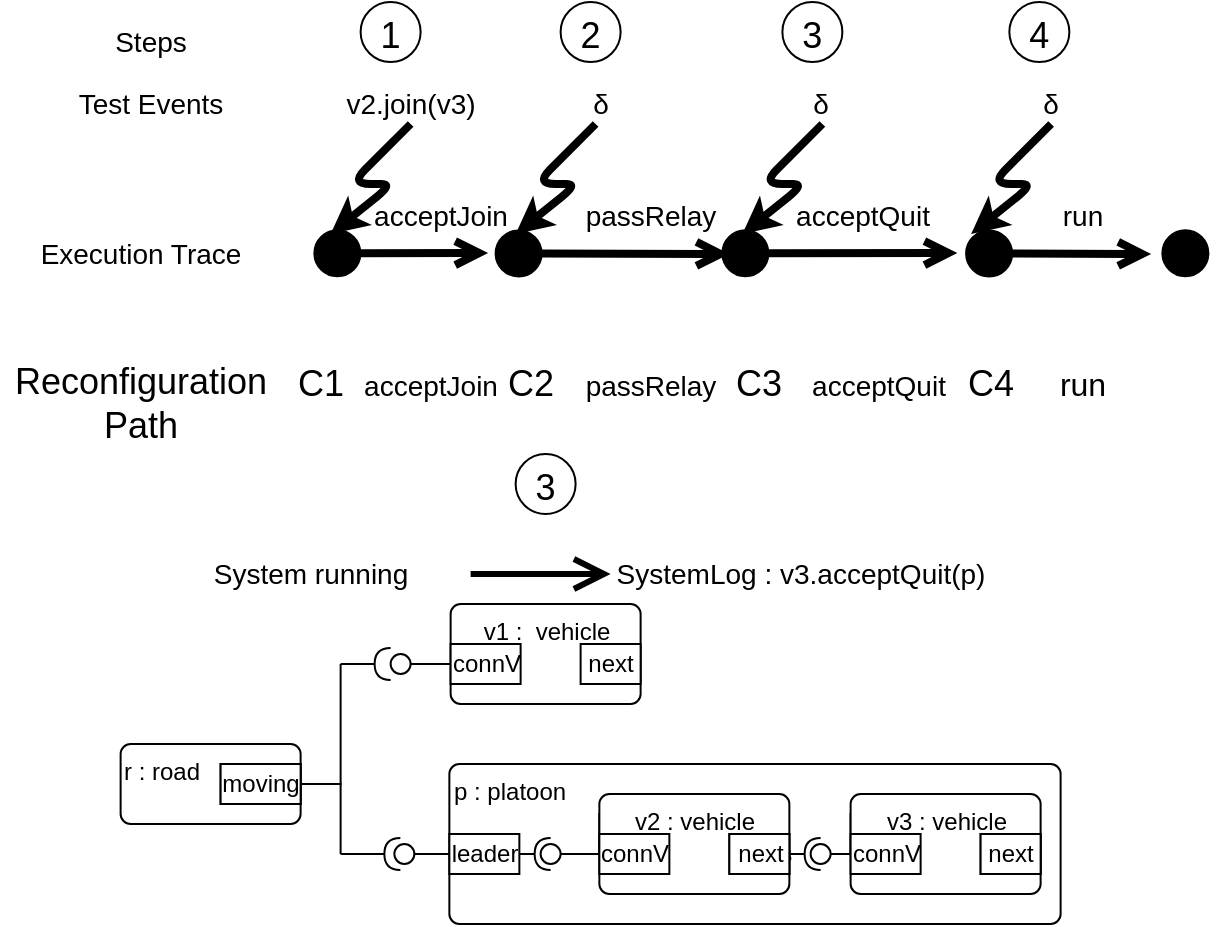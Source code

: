 <mxfile version="15.5.5" type="github">
  <diagram id="ADWof2wx8BgHxrEmCnHG" name="Page-1">
    <mxGraphModel dx="1355" dy="1962" grid="1" gridSize="10" guides="1" tooltips="1" connect="1" arrows="1" fold="1" page="1" pageScale="1" pageWidth="827" pageHeight="1169" math="0" shadow="0">
      <root>
        <mxCell id="0" />
        <mxCell id="1" parent="0" />
        <mxCell id="Q9d0RFTFAIisrgZCZcX0-4" value="3" style="ellipse;fillColor=#ffffff;strokeColor=#000000;fontSize=18;" parent="1" vertex="1">
          <mxGeometry x="390.81" y="86" width="30" height="30" as="geometry" />
        </mxCell>
        <mxCell id="Q9d0RFTFAIisrgZCZcX0-66" value="p : platoon" style="html=1;align=left;verticalAlign=top;rounded=1;absoluteArcSize=1;arcSize=10;dashed=0;" parent="1" vertex="1">
          <mxGeometry x="357.68" y="241" width="305.63" height="80" as="geometry" />
        </mxCell>
        <mxCell id="Q9d0RFTFAIisrgZCZcX0-67" value="connV" style="html=1;" parent="1" vertex="1">
          <mxGeometry x="432.68" y="266" width="50" height="20" as="geometry" />
        </mxCell>
        <mxCell id="Q9d0RFTFAIisrgZCZcX0-68" value="v2 : vehicle" style="html=1;align=center;verticalAlign=top;rounded=1;absoluteArcSize=1;arcSize=10;dashed=0;" parent="1" vertex="1">
          <mxGeometry x="432.68" y="256" width="95" height="50" as="geometry" />
        </mxCell>
        <mxCell id="Q9d0RFTFAIisrgZCZcX0-69" value="connV" style="html=1;" parent="1" vertex="1">
          <mxGeometry x="432.68" y="276" width="35" height="20" as="geometry" />
        </mxCell>
        <mxCell id="Q9d0RFTFAIisrgZCZcX0-70" value="docks" style="html=1;" parent="1" vertex="1">
          <mxGeometry x="497.68" y="276" width="30" height="20" as="geometry" />
        </mxCell>
        <mxCell id="Q9d0RFTFAIisrgZCZcX0-71" value="connV" style="html=1;" parent="1" vertex="1">
          <mxGeometry x="558.31" y="266" width="50" height="20" as="geometry" />
        </mxCell>
        <mxCell id="Q9d0RFTFAIisrgZCZcX0-72" value="v3 : vehicle" style="html=1;align=center;verticalAlign=top;rounded=1;absoluteArcSize=1;arcSize=10;dashed=0;" parent="1" vertex="1">
          <mxGeometry x="558.31" y="256" width="95" height="50" as="geometry" />
        </mxCell>
        <mxCell id="Q9d0RFTFAIisrgZCZcX0-73" value="connV" style="html=1;" parent="1" vertex="1">
          <mxGeometry x="558.31" y="276" width="35" height="20" as="geometry" />
        </mxCell>
        <mxCell id="Q9d0RFTFAIisrgZCZcX0-74" value="" style="rounded=0;orthogonalLoop=1;jettySize=auto;html=1;endArrow=none;endFill=0;exitX=0;exitY=0.5;exitDx=0;exitDy=0;" parent="1" source="Q9d0RFTFAIisrgZCZcX0-73" target="Q9d0RFTFAIisrgZCZcX0-76" edge="1">
          <mxGeometry relative="1" as="geometry">
            <mxPoint x="527.68" y="286" as="sourcePoint" />
          </mxGeometry>
        </mxCell>
        <mxCell id="Q9d0RFTFAIisrgZCZcX0-75" value="" style="rounded=0;orthogonalLoop=1;jettySize=auto;html=1;endArrow=halfCircle;endFill=0;endSize=6;strokeWidth=1;exitX=1;exitY=0.5;exitDx=0;exitDy=0;" parent="1" source="Q9d0RFTFAIisrgZCZcX0-83" edge="1">
          <mxGeometry relative="1" as="geometry">
            <mxPoint x="533.31" y="326" as="sourcePoint" />
            <mxPoint x="543.31" y="286" as="targetPoint" />
            <Array as="points">
              <mxPoint x="543.31" y="286" />
            </Array>
          </mxGeometry>
        </mxCell>
        <mxCell id="Q9d0RFTFAIisrgZCZcX0-76" value="" style="ellipse;whiteSpace=wrap;html=1;fontFamily=Helvetica;fontSize=12;fontColor=#000000;align=center;strokeColor=#000000;fillColor=#ffffff;points=[];aspect=fixed;resizable=0;" parent="1" vertex="1">
          <mxGeometry x="538.31" y="281" width="10" height="10" as="geometry" />
        </mxCell>
        <mxCell id="Q9d0RFTFAIisrgZCZcX0-77" value="docks" style="html=1;" parent="1" vertex="1">
          <mxGeometry x="623.31" y="276" width="30" height="20" as="geometry" />
        </mxCell>
        <mxCell id="Q9d0RFTFAIisrgZCZcX0-78" value="leader" style="html=1;" parent="1" vertex="1">
          <mxGeometry x="357.68" y="276" width="35" height="20" as="geometry" />
        </mxCell>
        <mxCell id="Q9d0RFTFAIisrgZCZcX0-79" value="" style="rounded=0;orthogonalLoop=1;jettySize=auto;html=1;endArrow=none;endFill=0;exitX=0;exitY=0.5;exitDx=0;exitDy=0;" parent="1" source="Q9d0RFTFAIisrgZCZcX0-69" edge="1">
          <mxGeometry relative="1" as="geometry">
            <mxPoint x="453.31" y="356" as="sourcePoint" />
            <mxPoint x="412.68" y="286" as="targetPoint" />
            <Array as="points" />
          </mxGeometry>
        </mxCell>
        <mxCell id="Q9d0RFTFAIisrgZCZcX0-80" value="" style="rounded=0;orthogonalLoop=1;jettySize=auto;html=1;endArrow=halfCircle;endFill=0;endSize=6;strokeWidth=1;" parent="1" edge="1">
          <mxGeometry relative="1" as="geometry">
            <mxPoint x="415.68" y="286" as="sourcePoint" />
            <mxPoint x="415.68" y="286" as="targetPoint" />
          </mxGeometry>
        </mxCell>
        <mxCell id="Q9d0RFTFAIisrgZCZcX0-81" value="" style="ellipse;whiteSpace=wrap;html=1;fontFamily=Helvetica;fontSize=12;fontColor=#000000;align=center;strokeColor=#000000;fillColor=#ffffff;points=[];aspect=fixed;resizable=0;" parent="1" vertex="1">
          <mxGeometry x="403.31" y="281" width="10" height="10" as="geometry" />
        </mxCell>
        <mxCell id="Q9d0RFTFAIisrgZCZcX0-82" value="" style="rounded=0;orthogonalLoop=1;jettySize=auto;html=1;endArrow=halfCircle;endFill=0;endSize=6;strokeWidth=1;exitX=1;exitY=0.5;exitDx=0;exitDy=0;" parent="1" source="Q9d0RFTFAIisrgZCZcX0-78" edge="1">
          <mxGeometry relative="1" as="geometry">
            <mxPoint x="432.68" y="286" as="sourcePoint" />
            <mxPoint x="408.31" y="286" as="targetPoint" />
            <Array as="points" />
          </mxGeometry>
        </mxCell>
        <mxCell id="Q9d0RFTFAIisrgZCZcX0-83" value="next" style="html=1;" parent="1" vertex="1">
          <mxGeometry x="497.68" y="276" width="30" height="20" as="geometry" />
        </mxCell>
        <mxCell id="Q9d0RFTFAIisrgZCZcX0-84" value="next" style="html=1;" parent="1" vertex="1">
          <mxGeometry x="623.31" y="276" width="30" height="20" as="geometry" />
        </mxCell>
        <mxCell id="Q9d0RFTFAIisrgZCZcX0-85" value="&lt;div align=&quot;left&quot;&gt;r : road&lt;/div&gt;" style="html=1;align=left;verticalAlign=top;rounded=1;absoluteArcSize=1;arcSize=10;dashed=0;" parent="1" vertex="1">
          <mxGeometry x="193.31" y="231" width="90" height="40" as="geometry" />
        </mxCell>
        <mxCell id="Q9d0RFTFAIisrgZCZcX0-86" value="" style="rounded=0;orthogonalLoop=1;jettySize=auto;html=1;endArrow=none;endFill=0;exitX=1;exitY=0.5;exitDx=0;exitDy=0;" parent="1" source="Q9d0RFTFAIisrgZCZcX0-85" edge="1">
          <mxGeometry relative="1" as="geometry">
            <mxPoint x="418.31" y="366" as="sourcePoint" />
            <mxPoint x="303.31" y="191" as="targetPoint" />
            <Array as="points">
              <mxPoint x="303.31" y="251" />
              <mxPoint x="303.31" y="191" />
            </Array>
          </mxGeometry>
        </mxCell>
        <mxCell id="Q9d0RFTFAIisrgZCZcX0-87" value="v1 :&amp;nbsp; vehicle" style="html=1;align=center;verticalAlign=top;rounded=1;absoluteArcSize=1;arcSize=10;dashed=0;" parent="1" vertex="1">
          <mxGeometry x="358.31" y="161" width="95" height="50" as="geometry" />
        </mxCell>
        <mxCell id="Q9d0RFTFAIisrgZCZcX0-88" value="connV" style="html=1;" parent="1" vertex="1">
          <mxGeometry x="358.31" y="181" width="35" height="20" as="geometry" />
        </mxCell>
        <mxCell id="Q9d0RFTFAIisrgZCZcX0-89" value="next" style="html=1;" parent="1" vertex="1">
          <mxGeometry x="423.31" y="181" width="30" height="20" as="geometry" />
        </mxCell>
        <mxCell id="Q9d0RFTFAIisrgZCZcX0-90" value="" style="rounded=0;orthogonalLoop=1;jettySize=auto;html=1;endArrow=none;endFill=0;exitX=1;exitY=0.5;exitDx=0;exitDy=0;" parent="1" source="Q9d0RFTFAIisrgZCZcX0-85" edge="1">
          <mxGeometry relative="1" as="geometry">
            <mxPoint x="281.31" y="370" as="sourcePoint" />
            <mxPoint x="303.31" y="286" as="targetPoint" />
            <Array as="points">
              <mxPoint x="303.31" y="251" />
            </Array>
          </mxGeometry>
        </mxCell>
        <mxCell id="Q9d0RFTFAIisrgZCZcX0-91" value="" style="ellipse;whiteSpace=wrap;html=1;fontFamily=Helvetica;fontSize=12;fontColor=#000000;align=center;strokeColor=#000000;fillColor=#ffffff;points=[];aspect=fixed;resizable=0;" parent="1" vertex="1">
          <mxGeometry x="330.18" y="281" width="10" height="10" as="geometry" />
        </mxCell>
        <mxCell id="Q9d0RFTFAIisrgZCZcX0-92" value="" style="rounded=1;orthogonalLoop=1;jettySize=auto;html=1;endArrow=halfCircle;endFill=0;endSize=6;strokeWidth=1;targetPerimeterSpacing=-3;sourcePerimeterSpacing=0;" parent="1" target="Q9d0RFTFAIisrgZCZcX0-91" edge="1">
          <mxGeometry relative="1" as="geometry">
            <mxPoint x="303.31" y="286" as="sourcePoint" />
            <mxPoint x="335.18" y="286" as="targetPoint" />
            <Array as="points">
              <mxPoint x="313.31" y="286" />
              <mxPoint x="323.31" y="286" />
            </Array>
          </mxGeometry>
        </mxCell>
        <mxCell id="Q9d0RFTFAIisrgZCZcX0-93" value="connV" style="html=1;" parent="1" vertex="1">
          <mxGeometry x="243.31" y="241" width="40" height="20" as="geometry" />
        </mxCell>
        <mxCell id="Q9d0RFTFAIisrgZCZcX0-94" value="moving" style="html=1;" parent="1" vertex="1">
          <mxGeometry x="243.31" y="241" width="40" height="20" as="geometry" />
        </mxCell>
        <mxCell id="Q9d0RFTFAIisrgZCZcX0-95" value="" style="rounded=0;orthogonalLoop=1;jettySize=auto;html=1;endArrow=none;endFill=0;exitX=0;exitY=0.5;exitDx=0;exitDy=0;" parent="1" source="Q9d0RFTFAIisrgZCZcX0-78" edge="1">
          <mxGeometry relative="1" as="geometry">
            <mxPoint x="355.18" y="286" as="sourcePoint" />
            <mxPoint x="340.18" y="286" as="targetPoint" />
          </mxGeometry>
        </mxCell>
        <mxCell id="Q9d0RFTFAIisrgZCZcX0-96" value="" style="ellipse;whiteSpace=wrap;html=1;fontFamily=Helvetica;fontSize=12;fontColor=#000000;align=center;strokeColor=#000000;fillColor=#ffffff;points=[];aspect=fixed;resizable=0;" parent="1" vertex="1">
          <mxGeometry x="328.31" y="186" width="10" height="10" as="geometry" />
        </mxCell>
        <mxCell id="Q9d0RFTFAIisrgZCZcX0-97" value="" style="rounded=0;orthogonalLoop=1;jettySize=auto;html=1;endArrow=halfCircle;endFill=0;endSize=6;strokeWidth=1;" parent="1" target="Q9d0RFTFAIisrgZCZcX0-96" edge="1">
          <mxGeometry relative="1" as="geometry">
            <mxPoint x="303.31" y="191" as="sourcePoint" />
            <mxPoint x="333.31" y="181" as="targetPoint" />
            <Array as="points" />
          </mxGeometry>
        </mxCell>
        <mxCell id="Q9d0RFTFAIisrgZCZcX0-98" value="" style="rounded=0;orthogonalLoop=1;jettySize=auto;html=1;endArrow=none;endFill=0;exitX=0;exitY=0.5;exitDx=0;exitDy=0;" parent="1" edge="1">
          <mxGeometry relative="1" as="geometry">
            <mxPoint x="358.31" y="191" as="sourcePoint" />
            <mxPoint x="338.31" y="191" as="targetPoint" />
          </mxGeometry>
        </mxCell>
        <mxCell id="Q9d0RFTFAIisrgZCZcX0-99" value="&lt;font style=&quot;font-size: 14px&quot;&gt;System running&lt;br&gt;&lt;/font&gt;" style="text;html=1;align=center;verticalAlign=middle;resizable=0;points=[];autosize=1;" parent="1" vertex="1">
          <mxGeometry x="233.31" y="136" width="110" height="20" as="geometry" />
        </mxCell>
        <mxCell id="Q9d0RFTFAIisrgZCZcX0-100" value="" style="endArrow=open;endFill=1;endSize=12;html=1;strokeWidth=3;" parent="1" edge="1">
          <mxGeometry width="160" relative="1" as="geometry">
            <mxPoint x="368.31" y="146" as="sourcePoint" />
            <mxPoint x="438.31" y="146" as="targetPoint" />
          </mxGeometry>
        </mxCell>
        <mxCell id="Q9d0RFTFAIisrgZCZcX0-101" value="&lt;font style=&quot;font-size: 14px&quot;&gt;SystemLog : v3.acceptQuit(p)&lt;/font&gt;" style="text;html=1;align=center;verticalAlign=middle;resizable=0;points=[];autosize=1;" parent="1" vertex="1">
          <mxGeometry x="433.31" y="136" width="200" height="20" as="geometry" />
        </mxCell>
        <mxCell id="3SxJr83WI45oSkX7Jk6Y-1" value="&lt;font style=&quot;font-size: 14px&quot;&gt;Test Events &lt;/font&gt;" style="text;html=1;align=center;verticalAlign=middle;resizable=0;points=[];autosize=1;fontSize=18;" parent="1" vertex="1">
          <mxGeometry x="163.31" y="-105" width="90" height="30" as="geometry" />
        </mxCell>
        <mxCell id="3SxJr83WI45oSkX7Jk6Y-2" value="Reconfiguration&lt;br&gt;Path" style="text;html=1;align=center;verticalAlign=middle;resizable=0;points=[];autosize=1;fontSize=18;" parent="1" vertex="1">
          <mxGeometry x="133.31" y="36" width="140" height="50" as="geometry" />
        </mxCell>
        <mxCell id="3SxJr83WI45oSkX7Jk6Y-3" value="" style="endArrow=open;startArrow=circle;endFill=0;startFill=1;endSize=8;html=1;strokeWidth=4;fontSize=18;" parent="1" edge="1">
          <mxGeometry width="160" relative="1" as="geometry">
            <mxPoint x="287.69" y="-14.33" as="sourcePoint" />
            <mxPoint x="377.07" y="-14.5" as="targetPoint" />
          </mxGeometry>
        </mxCell>
        <mxCell id="3SxJr83WI45oSkX7Jk6Y-4" value="C1" style="text;html=1;align=center;verticalAlign=middle;resizable=0;points=[];autosize=1;fontSize=18;" parent="1" vertex="1">
          <mxGeometry x="273.31" y="36" width="40" height="30" as="geometry" />
        </mxCell>
        <mxCell id="3SxJr83WI45oSkX7Jk6Y-5" value="" style="endArrow=open;startArrow=circle;endFill=0;startFill=1;endSize=8;html=1;strokeWidth=4;fontSize=18;" parent="1" edge="1">
          <mxGeometry width="160" relative="1" as="geometry">
            <mxPoint x="491.69" y="-14.33" as="sourcePoint" />
            <mxPoint x="611.69" y="-14.5" as="targetPoint" />
          </mxGeometry>
        </mxCell>
        <mxCell id="3SxJr83WI45oSkX7Jk6Y-6" value="" style="endArrow=open;startArrow=circle;endFill=0;startFill=1;endSize=8;html=1;strokeWidth=4;fontSize=18;" parent="1" edge="1">
          <mxGeometry width="160" relative="1" as="geometry">
            <mxPoint x="613.56" y="-14.33" as="sourcePoint" />
            <mxPoint x="708.57" y="-14" as="targetPoint" />
          </mxGeometry>
        </mxCell>
        <mxCell id="3SxJr83WI45oSkX7Jk6Y-8" value="" style="endArrow=none;startArrow=circle;endFill=0;startFill=1;endSize=8;html=1;strokeWidth=4;fontSize=18;" parent="1" edge="1">
          <mxGeometry width="160" relative="1" as="geometry">
            <mxPoint x="711.69" y="-14.16" as="sourcePoint" />
            <mxPoint x="731.69" y="-14.5" as="targetPoint" />
          </mxGeometry>
        </mxCell>
        <mxCell id="3SxJr83WI45oSkX7Jk6Y-9" value="C4" style="text;html=1;align=center;verticalAlign=middle;resizable=0;points=[];autosize=1;fontSize=18;" parent="1" vertex="1">
          <mxGeometry x="608.31" y="36" width="40" height="30" as="geometry" />
        </mxCell>
        <mxCell id="3SxJr83WI45oSkX7Jk6Y-12" value="&lt;font style=&quot;font-size: 14px&quot;&gt;passRelay&lt;/font&gt;" style="text;html=1;align=center;verticalAlign=middle;resizable=0;points=[];autosize=1;fontSize=18;" parent="1" vertex="1">
          <mxGeometry x="418.31" y="-49" width="80" height="30" as="geometry" />
        </mxCell>
        <mxCell id="3SxJr83WI45oSkX7Jk6Y-13" value="" style="endArrow=classic;html=1;strokeWidth=4;fontSize=18;" parent="1" edge="1">
          <mxGeometry width="50" height="50" relative="1" as="geometry">
            <mxPoint x="430.81" y="-79" as="sourcePoint" />
            <mxPoint x="390.81" y="-24" as="targetPoint" />
            <Array as="points">
              <mxPoint x="400.81" y="-49" />
              <mxPoint x="421.81" y="-49" />
            </Array>
          </mxGeometry>
        </mxCell>
        <mxCell id="3SxJr83WI45oSkX7Jk6Y-16" value="&lt;font style=&quot;font-size: 14px&quot;&gt;v2.join(v3)&lt;/font&gt;" style="text;html=1;align=center;verticalAlign=middle;resizable=0;points=[];autosize=1;fontSize=18;" parent="1" vertex="1">
          <mxGeometry x="297.69" y="-105" width="80" height="30" as="geometry" />
        </mxCell>
        <mxCell id="3SxJr83WI45oSkX7Jk6Y-18" value="" style="endArrow=open;startArrow=circle;endFill=0;startFill=1;endSize=8;html=1;strokeWidth=4;fontSize=18;" parent="1" edge="1">
          <mxGeometry width="160" relative="1" as="geometry">
            <mxPoint x="378.31" y="-14.33" as="sourcePoint" />
            <mxPoint x="497.69" y="-14" as="targetPoint" />
          </mxGeometry>
        </mxCell>
        <mxCell id="3SxJr83WI45oSkX7Jk6Y-19" value="C2" style="text;html=1;align=center;verticalAlign=middle;resizable=0;points=[];autosize=1;fontSize=18;" parent="1" vertex="1">
          <mxGeometry x="378.31" y="36" width="40" height="30" as="geometry" />
        </mxCell>
        <mxCell id="3SxJr83WI45oSkX7Jk6Y-20" value="C3" style="text;html=1;align=center;verticalAlign=middle;resizable=0;points=[];autosize=1;fontSize=18;" parent="1" vertex="1">
          <mxGeometry x="491.69" y="36" width="40" height="30" as="geometry" />
        </mxCell>
        <mxCell id="3SxJr83WI45oSkX7Jk6Y-21" value="&lt;font style=&quot;font-size: 14px&quot;&gt;run&lt;/font&gt;" style="text;html=1;align=center;verticalAlign=middle;resizable=0;points=[];autosize=1;fontSize=18;" parent="1" vertex="1">
          <mxGeometry x="654.19" y="-49" width="40" height="30" as="geometry" />
        </mxCell>
        <mxCell id="3SxJr83WI45oSkX7Jk6Y-23" value="4" style="ellipse;fillColor=#ffffff;strokeColor=#000000;fontSize=18;" parent="1" vertex="1">
          <mxGeometry x="637.68" y="-140" width="30" height="30" as="geometry" />
        </mxCell>
        <mxCell id="3SxJr83WI45oSkX7Jk6Y-24" value="3" style="ellipse;fillColor=#ffffff;strokeColor=#000000;fontSize=18;" parent="1" vertex="1">
          <mxGeometry x="524.19" y="-140" width="30" height="30" as="geometry" />
        </mxCell>
        <mxCell id="3SxJr83WI45oSkX7Jk6Y-25" value="2" style="ellipse;fillColor=#ffffff;strokeColor=#000000;fontSize=18;" parent="1" vertex="1">
          <mxGeometry x="413.31" y="-140" width="30" height="30" as="geometry" />
        </mxCell>
        <mxCell id="3SxJr83WI45oSkX7Jk6Y-26" value="1" style="ellipse;fillColor=#ffffff;strokeColor=#000000;fontSize=18;" parent="1" vertex="1">
          <mxGeometry x="313.31" y="-140" width="30" height="30" as="geometry" />
        </mxCell>
        <mxCell id="3SxJr83WI45oSkX7Jk6Y-29" value="&lt;font style=&quot;font-size: 14px&quot;&gt;acceptJoin&lt;/font&gt;" style="text;html=1;align=center;verticalAlign=middle;resizable=0;points=[];autosize=1;fontSize=18;" parent="1" vertex="1">
          <mxGeometry x="313.31" y="-49" width="80" height="30" as="geometry" />
        </mxCell>
        <mxCell id="3SxJr83WI45oSkX7Jk6Y-30" value="&lt;font style=&quot;font-size: 14px&quot;&gt;acceptQuit&lt;/font&gt;" style="text;html=1;align=center;verticalAlign=middle;resizable=0;points=[];autosize=1;fontSize=18;" parent="1" vertex="1">
          <mxGeometry x="524.19" y="-49" width="80" height="30" as="geometry" />
        </mxCell>
        <mxCell id="3SxJr83WI45oSkX7Jk6Y-31" value="&lt;font style=&quot;font-size: 14px&quot;&gt; δ&lt;/font&gt;" style="text;html=1;align=center;verticalAlign=middle;resizable=0;points=[];autosize=1;fontSize=18;" parent="1" vertex="1">
          <mxGeometry x="533.31" y="-105" width="20" height="30" as="geometry" />
        </mxCell>
        <mxCell id="3SxJr83WI45oSkX7Jk6Y-33" value="&lt;font style=&quot;font-size: 14px&quot;&gt; δ&lt;/font&gt;" style="text;html=1;align=center;verticalAlign=middle;resizable=0;points=[];autosize=1;fontSize=18;" parent="1" vertex="1">
          <mxGeometry x="423.31" y="-105" width="20" height="30" as="geometry" />
        </mxCell>
        <mxCell id="3SxJr83WI45oSkX7Jk6Y-36" value="&lt;font style=&quot;font-size: 14px&quot;&gt;Steps&lt;/font&gt;" style="text;html=1;align=center;verticalAlign=middle;resizable=0;points=[];autosize=1;strokeColor=none;" parent="1" vertex="1">
          <mxGeometry x="183.31" y="-130" width="50" height="20" as="geometry" />
        </mxCell>
        <mxCell id="3SxJr83WI45oSkX7Jk6Y-37" value="&lt;font style=&quot;font-size: 14px&quot;&gt;Execution Trace&lt;/font&gt;" style="text;html=1;align=center;verticalAlign=middle;resizable=0;points=[];autosize=1;strokeColor=none;" parent="1" vertex="1">
          <mxGeometry x="143.31" y="-24" width="120" height="20" as="geometry" />
        </mxCell>
        <mxCell id="3SxJr83WI45oSkX7Jk6Y-39" value="&lt;font style=&quot;font-size: 16px&quot;&gt;run&lt;/font&gt;" style="text;html=1;align=center;verticalAlign=middle;resizable=0;points=[];autosize=1;fontSize=18;" parent="1" vertex="1">
          <mxGeometry x="654.19" y="36" width="40" height="30" as="geometry" />
        </mxCell>
        <mxCell id="3SxJr83WI45oSkX7Jk6Y-41" value="&lt;font style=&quot;font-size: 14px&quot;&gt;acceptJoin&lt;/font&gt;" style="text;html=1;align=center;verticalAlign=middle;resizable=0;points=[];autosize=1;fontSize=18;" parent="1" vertex="1">
          <mxGeometry x="308.31" y="36" width="80" height="30" as="geometry" />
        </mxCell>
        <mxCell id="3SxJr83WI45oSkX7Jk6Y-42" value="&lt;font style=&quot;font-size: 14px&quot;&gt;acceptQuit&lt;/font&gt;" style="text;html=1;align=center;verticalAlign=middle;resizable=0;points=[];autosize=1;fontSize=18;" parent="1" vertex="1">
          <mxGeometry x="531.69" y="36" width="80" height="30" as="geometry" />
        </mxCell>
        <mxCell id="3SxJr83WI45oSkX7Jk6Y-44" value="" style="endArrow=classic;html=1;strokeWidth=4;fontSize=18;" parent="1" edge="1">
          <mxGeometry width="50" height="50" relative="1" as="geometry">
            <mxPoint x="544.19" y="-79" as="sourcePoint" />
            <mxPoint x="504.19" y="-24" as="targetPoint" />
            <Array as="points">
              <mxPoint x="514.19" y="-49" />
              <mxPoint x="535.19" y="-49" />
            </Array>
          </mxGeometry>
        </mxCell>
        <mxCell id="3SxJr83WI45oSkX7Jk6Y-49" value="" style="endArrow=classic;html=1;strokeWidth=4;fontSize=18;" parent="1" edge="1">
          <mxGeometry width="50" height="50" relative="1" as="geometry">
            <mxPoint x="658.57" y="-79" as="sourcePoint" />
            <mxPoint x="618.57" y="-24" as="targetPoint" />
            <Array as="points">
              <mxPoint x="628.57" y="-49" />
              <mxPoint x="649.57" y="-49" />
            </Array>
          </mxGeometry>
        </mxCell>
        <mxCell id="3SxJr83WI45oSkX7Jk6Y-50" value="" style="endArrow=classic;html=1;strokeWidth=4;fontSize=18;" parent="1" edge="1">
          <mxGeometry width="50" height="50" relative="1" as="geometry">
            <mxPoint x="338.31" y="-79" as="sourcePoint" />
            <mxPoint x="298.31" y="-24" as="targetPoint" />
            <Array as="points">
              <mxPoint x="308.31" y="-49" />
              <mxPoint x="329.31" y="-49" />
            </Array>
          </mxGeometry>
        </mxCell>
        <mxCell id="3SxJr83WI45oSkX7Jk6Y-51" value="&lt;font style=&quot;font-size: 14px&quot;&gt; δ&lt;/font&gt;" style="text;html=1;align=center;verticalAlign=middle;resizable=0;points=[];autosize=1;fontSize=18;" parent="1" vertex="1">
          <mxGeometry x="648.31" y="-105" width="20" height="30" as="geometry" />
        </mxCell>
        <mxCell id="3SxJr83WI45oSkX7Jk6Y-53" value="&lt;font style=&quot;font-size: 14px&quot;&gt;passRelay&lt;/font&gt;" style="text;html=1;align=center;verticalAlign=middle;resizable=0;points=[];autosize=1;fontSize=18;" parent="1" vertex="1">
          <mxGeometry x="418.31" y="36" width="80" height="30" as="geometry" />
        </mxCell>
      </root>
    </mxGraphModel>
  </diagram>
</mxfile>
